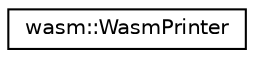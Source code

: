 digraph "Graphical Class Hierarchy"
{
  edge [fontname="Helvetica",fontsize="10",labelfontname="Helvetica",labelfontsize="10"];
  node [fontname="Helvetica",fontsize="10",shape=record];
  rankdir="LR";
  Node0 [label="wasm::WasmPrinter",height=0.2,width=0.4,color="black", fillcolor="white", style="filled",URL="$structwasm_1_1_wasm_printer.html"];
}
